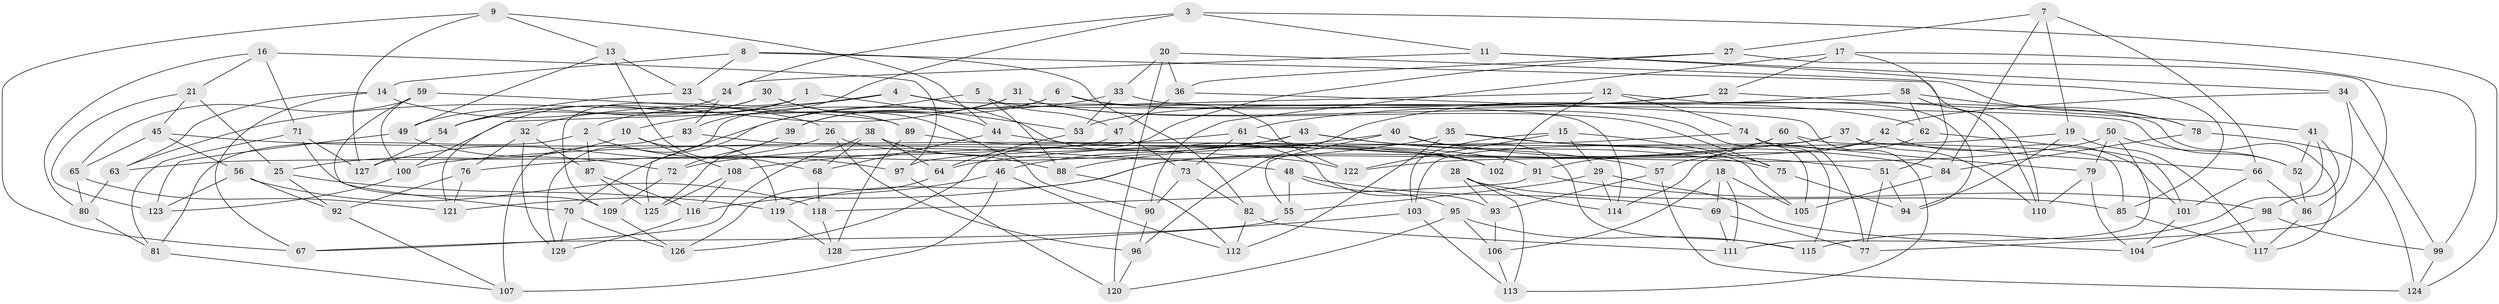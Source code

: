 // coarse degree distribution, {3: 0.06493506493506493, 4: 0.5974025974025974, 5: 0.14285714285714285, 6: 0.03896103896103896, 9: 0.025974025974025976, 10: 0.025974025974025976, 8: 0.05194805194805195, 7: 0.05194805194805195}
// Generated by graph-tools (version 1.1) at 2025/03/03/04/25 22:03:05]
// undirected, 129 vertices, 258 edges
graph export_dot {
graph [start="1"]
  node [color=gray90,style=filled];
  1;
  2;
  3;
  4;
  5;
  6;
  7;
  8;
  9;
  10;
  11;
  12;
  13;
  14;
  15;
  16;
  17;
  18;
  19;
  20;
  21;
  22;
  23;
  24;
  25;
  26;
  27;
  28;
  29;
  30;
  31;
  32;
  33;
  34;
  35;
  36;
  37;
  38;
  39;
  40;
  41;
  42;
  43;
  44;
  45;
  46;
  47;
  48;
  49;
  50;
  51;
  52;
  53;
  54;
  55;
  56;
  57;
  58;
  59;
  60;
  61;
  62;
  63;
  64;
  65;
  66;
  67;
  68;
  69;
  70;
  71;
  72;
  73;
  74;
  75;
  76;
  77;
  78;
  79;
  80;
  81;
  82;
  83;
  84;
  85;
  86;
  87;
  88;
  89;
  90;
  91;
  92;
  93;
  94;
  95;
  96;
  97;
  98;
  99;
  100;
  101;
  102;
  103;
  104;
  105;
  106;
  107;
  108;
  109;
  110;
  111;
  112;
  113;
  114;
  115;
  116;
  117;
  118;
  119;
  120;
  121;
  122;
  123;
  124;
  125;
  126;
  127;
  128;
  129;
  1 -- 109;
  1 -- 53;
  1 -- 2;
  1 -- 121;
  2 -- 97;
  2 -- 81;
  2 -- 87;
  3 -- 124;
  3 -- 83;
  3 -- 11;
  3 -- 24;
  4 -- 93;
  4 -- 52;
  4 -- 63;
  4 -- 10;
  5 -- 125;
  5 -- 47;
  5 -- 114;
  5 -- 88;
  6 -- 122;
  6 -- 62;
  6 -- 129;
  6 -- 39;
  7 -- 66;
  7 -- 84;
  7 -- 27;
  7 -- 19;
  8 -- 110;
  8 -- 23;
  8 -- 82;
  8 -- 14;
  9 -- 13;
  9 -- 67;
  9 -- 127;
  9 -- 44;
  10 -- 25;
  10 -- 108;
  10 -- 119;
  11 -- 85;
  11 -- 34;
  11 -- 24;
  12 -- 94;
  12 -- 102;
  12 -- 74;
  12 -- 100;
  13 -- 68;
  13 -- 23;
  13 -- 49;
  14 -- 67;
  14 -- 63;
  14 -- 26;
  15 -- 122;
  15 -- 75;
  15 -- 29;
  15 -- 103;
  16 -- 97;
  16 -- 71;
  16 -- 21;
  16 -- 80;
  17 -- 51;
  17 -- 99;
  17 -- 90;
  17 -- 22;
  18 -- 111;
  18 -- 106;
  18 -- 105;
  18 -- 69;
  19 -- 117;
  19 -- 100;
  19 -- 94;
  20 -- 78;
  20 -- 33;
  20 -- 36;
  20 -- 120;
  21 -- 25;
  21 -- 45;
  21 -- 123;
  22 -- 41;
  22 -- 61;
  22 -- 53;
  23 -- 54;
  23 -- 89;
  24 -- 54;
  24 -- 83;
  25 -- 119;
  25 -- 92;
  26 -- 96;
  26 -- 127;
  26 -- 48;
  27 -- 77;
  27 -- 126;
  27 -- 36;
  28 -- 85;
  28 -- 113;
  28 -- 93;
  28 -- 114;
  29 -- 55;
  29 -- 104;
  29 -- 114;
  30 -- 32;
  30 -- 90;
  30 -- 44;
  30 -- 49;
  31 -- 54;
  31 -- 75;
  31 -- 39;
  31 -- 105;
  32 -- 76;
  32 -- 87;
  32 -- 129;
  33 -- 53;
  33 -- 117;
  33 -- 70;
  34 -- 99;
  34 -- 86;
  34 -- 42;
  35 -- 105;
  35 -- 112;
  35 -- 84;
  35 -- 72;
  36 -- 47;
  36 -- 113;
  37 -- 64;
  37 -- 103;
  37 -- 110;
  37 -- 66;
  38 -- 67;
  38 -- 64;
  38 -- 68;
  38 -- 88;
  39 -- 72;
  39 -- 125;
  40 -- 115;
  40 -- 51;
  40 -- 88;
  40 -- 55;
  41 -- 115;
  41 -- 98;
  41 -- 52;
  42 -- 122;
  42 -- 57;
  42 -- 101;
  43 -- 46;
  43 -- 75;
  43 -- 76;
  43 -- 57;
  44 -- 102;
  44 -- 68;
  45 -- 56;
  45 -- 122;
  45 -- 65;
  46 -- 107;
  46 -- 116;
  46 -- 112;
  47 -- 73;
  47 -- 63;
  48 -- 69;
  48 -- 95;
  48 -- 55;
  49 -- 72;
  49 -- 123;
  50 -- 121;
  50 -- 52;
  50 -- 79;
  50 -- 111;
  51 -- 77;
  51 -- 94;
  52 -- 86;
  53 -- 64;
  54 -- 127;
  55 -- 67;
  56 -- 92;
  56 -- 123;
  56 -- 118;
  57 -- 124;
  57 -- 93;
  58 -- 78;
  58 -- 110;
  58 -- 96;
  58 -- 62;
  59 -- 70;
  59 -- 89;
  59 -- 65;
  59 -- 100;
  60 -- 91;
  60 -- 85;
  60 -- 119;
  60 -- 77;
  61 -- 108;
  61 -- 102;
  61 -- 73;
  62 -- 101;
  62 -- 114;
  63 -- 80;
  64 -- 126;
  65 -- 121;
  65 -- 80;
  66 -- 86;
  66 -- 101;
  68 -- 118;
  69 -- 77;
  69 -- 111;
  70 -- 126;
  70 -- 129;
  71 -- 81;
  71 -- 109;
  71 -- 127;
  72 -- 109;
  73 -- 90;
  73 -- 82;
  74 -- 79;
  74 -- 115;
  74 -- 97;
  75 -- 94;
  76 -- 121;
  76 -- 92;
  78 -- 84;
  78 -- 124;
  79 -- 104;
  79 -- 110;
  80 -- 81;
  81 -- 107;
  82 -- 112;
  82 -- 111;
  83 -- 102;
  83 -- 107;
  84 -- 105;
  85 -- 117;
  86 -- 117;
  87 -- 116;
  87 -- 125;
  88 -- 112;
  89 -- 91;
  89 -- 128;
  90 -- 96;
  91 -- 98;
  91 -- 118;
  92 -- 107;
  93 -- 106;
  95 -- 120;
  95 -- 106;
  95 -- 115;
  96 -- 120;
  97 -- 120;
  98 -- 99;
  98 -- 104;
  99 -- 124;
  100 -- 123;
  101 -- 104;
  103 -- 128;
  103 -- 113;
  106 -- 113;
  108 -- 125;
  108 -- 116;
  109 -- 126;
  116 -- 129;
  118 -- 128;
  119 -- 128;
}
